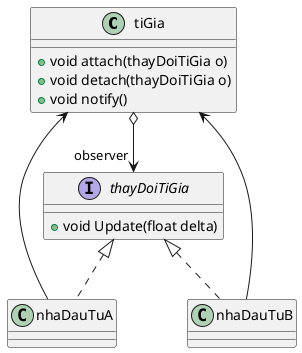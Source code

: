@startuml
'https://plantuml.com/class-diagram

class tiGia{
+ void attach(thayDoiTiGia o)
+ void detach(thayDoiTiGia o)
+ void notify()
}
interface thayDoiTiGia{
    +void Update(float delta)
}
class nhaDauTuA
class nhaDauTuB

thayDoiTiGia <|.. nhaDauTuA
thayDoiTiGia <|.. nhaDauTuB

tiGia o--> "observer" thayDoiTiGia

nhaDauTuA --> tiGia
nhaDauTuB -->tiGia
@enduml